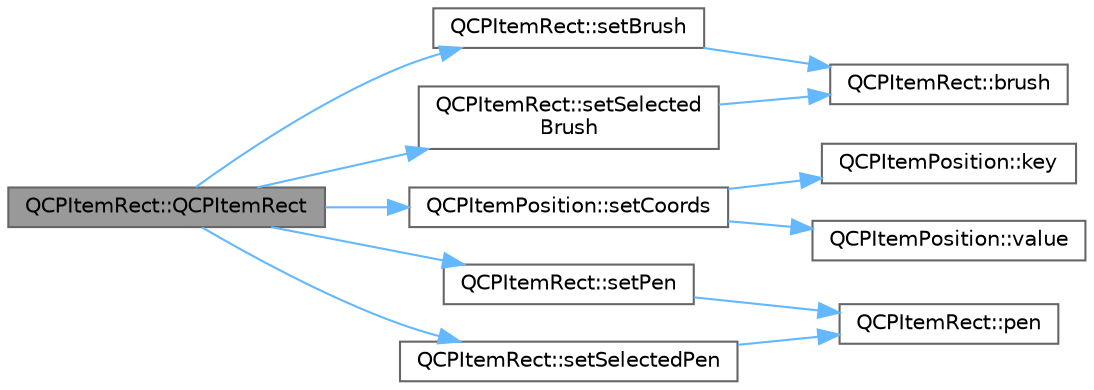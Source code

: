 digraph "QCPItemRect::QCPItemRect"
{
 // LATEX_PDF_SIZE
  bgcolor="transparent";
  edge [fontname=Helvetica,fontsize=10,labelfontname=Helvetica,labelfontsize=10];
  node [fontname=Helvetica,fontsize=10,shape=box,height=0.2,width=0.4];
  rankdir="LR";
  Node1 [label="QCPItemRect::QCPItemRect",height=0.2,width=0.4,color="gray40", fillcolor="grey60", style="filled", fontcolor="black",tooltip=" "];
  Node1 -> Node2 [color="steelblue1",style="solid"];
  Node2 [label="QCPItemRect::setBrush",height=0.2,width=0.4,color="grey40", fillcolor="white", style="filled",URL="$class_q_c_p_item_rect.html#abbd4e346a03513ee466afc25d9c75446",tooltip=" "];
  Node2 -> Node3 [color="steelblue1",style="solid"];
  Node3 [label="QCPItemRect::brush",height=0.2,width=0.4,color="grey40", fillcolor="white", style="filled",URL="$class_q_c_p_item_rect.html#a5071d7fd864428a1398152aca87b54ad",tooltip=" "];
  Node1 -> Node4 [color="steelblue1",style="solid"];
  Node4 [label="QCPItemPosition::setCoords",height=0.2,width=0.4,color="grey40", fillcolor="white", style="filled",URL="$class_q_c_p_item_position.html#aa988ba4e87ab684c9021017dcaba945f",tooltip=" "];
  Node4 -> Node5 [color="steelblue1",style="solid"];
  Node5 [label="QCPItemPosition::key",height=0.2,width=0.4,color="grey40", fillcolor="white", style="filled",URL="$class_q_c_p_item_position.html#a6fc519f1b73722a8d0cff7d4d647407e",tooltip=" "];
  Node4 -> Node6 [color="steelblue1",style="solid"];
  Node6 [label="QCPItemPosition::value",height=0.2,width=0.4,color="grey40", fillcolor="white", style="filled",URL="$class_q_c_p_item_position.html#acfcf86f840a7366a4299bff593d5d636",tooltip=" "];
  Node1 -> Node7 [color="steelblue1",style="solid"];
  Node7 [label="QCPItemRect::setPen",height=0.2,width=0.4,color="grey40", fillcolor="white", style="filled",URL="$class_q_c_p_item_rect.html#a483c0da5a17e1646cd17ddea2c124e7d",tooltip=" "];
  Node7 -> Node8 [color="steelblue1",style="solid"];
  Node8 [label="QCPItemRect::pen",height=0.2,width=0.4,color="grey40", fillcolor="white", style="filled",URL="$class_q_c_p_item_rect.html#a3ee2f580a3950dc11247f405ce8b6ecf",tooltip=" "];
  Node1 -> Node9 [color="steelblue1",style="solid"];
  Node9 [label="QCPItemRect::setSelected\lBrush",height=0.2,width=0.4,color="grey40", fillcolor="white", style="filled",URL="$class_q_c_p_item_rect.html#abd1792859844118dedee86223cede7af",tooltip=" "];
  Node9 -> Node3 [color="steelblue1",style="solid"];
  Node1 -> Node10 [color="steelblue1",style="solid"];
  Node10 [label="QCPItemRect::setSelectedPen",height=0.2,width=0.4,color="grey40", fillcolor="white", style="filled",URL="$class_q_c_p_item_rect.html#a52a1bcb2dc753a538e406a2ba3cf21ce",tooltip=" "];
  Node10 -> Node8 [color="steelblue1",style="solid"];
}
